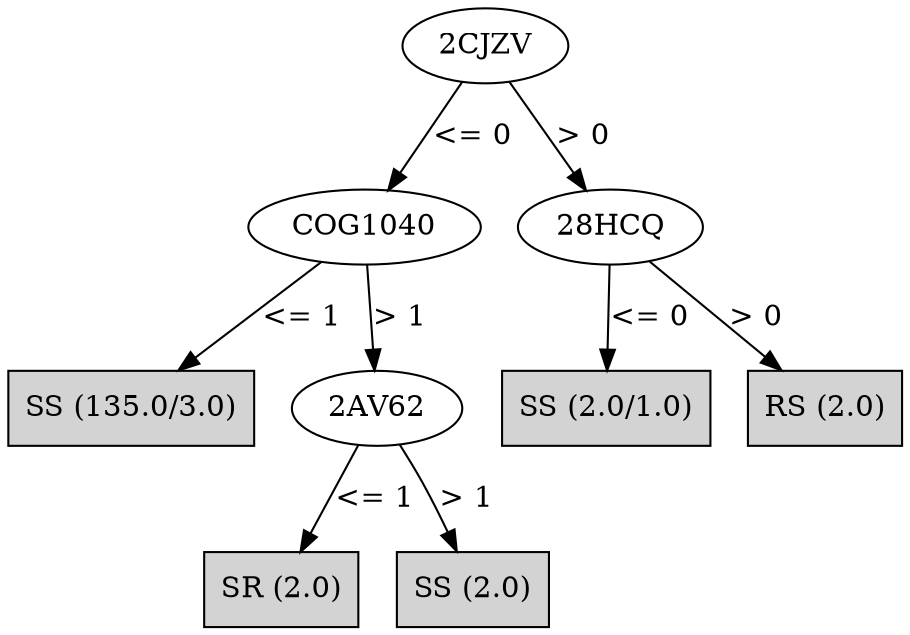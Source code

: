 digraph J48Tree {
N0 [label="2CJZV" ]
N0->N1 [label="<= 0"]
N1 [label="COG1040" ]
N1->N2 [label="<= 1"]
N2 [label="SS (135.0/3.0)" shape=box style=filled ]
N1->N3 [label="> 1"]
N3 [label="2AV62" ]
N3->N4 [label="<= 1"]
N4 [label="SR (2.0)" shape=box style=filled ]
N3->N5 [label="> 1"]
N5 [label="SS (2.0)" shape=box style=filled ]
N0->N6 [label="> 0"]
N6 [label="28HCQ" ]
N6->N7 [label="<= 0"]
N7 [label="SS (2.0/1.0)" shape=box style=filled ]
N6->N8 [label="> 0"]
N8 [label="RS (2.0)" shape=box style=filled ]
}

